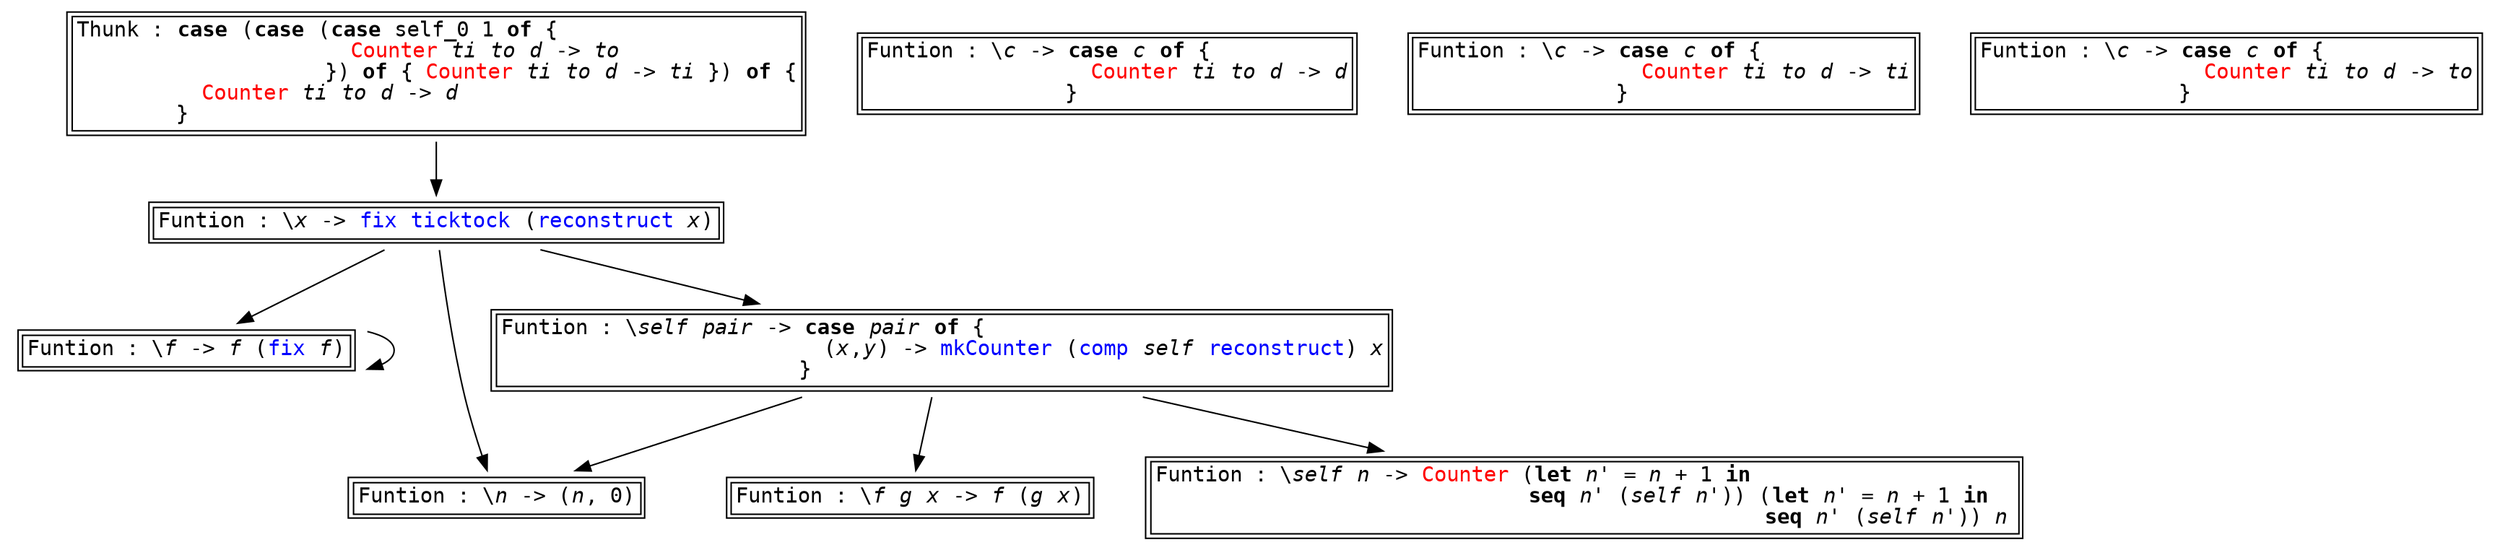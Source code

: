 digraph G {
node [ fontname=monospace, shape=plaintext ];
s0[label=<<TABLE ALIGN="LEFT"><TR><TD BALIGN="LEFT" ALIGN="LEFT">Funtion&nbsp;:&nbsp;\<I>f</I>&nbsp;<I>g</I>&nbsp;<I>x</I>&nbsp;-&gt;&nbsp;<I>f</I>&nbsp;(<I>g</I>&nbsp;<I>x</I>)<BR /></TD></TR></TABLE>>];
s0;
s1[label=<<TABLE ALIGN="LEFT"><TR><TD BALIGN="LEFT" ALIGN="LEFT">Funtion&nbsp;:&nbsp;\<I>c</I>&nbsp;-&gt;&nbsp;<B>case</B>&nbsp;<I>c</I>&nbsp;<B>of</B>&nbsp;{&nbsp;&nbsp;&nbsp;&nbsp;&nbsp;&nbsp;&nbsp;&nbsp;&nbsp;&nbsp;&nbsp;<BR />&nbsp;&nbsp;&nbsp;&nbsp;&nbsp;&nbsp;&nbsp;&nbsp;&nbsp;&nbsp;&nbsp;&nbsp;&nbsp;&nbsp;&nbsp;&nbsp;&nbsp;&nbsp;<FONT COLOR="red">Counter</FONT>&nbsp;<I>ti</I>&nbsp;<I>to</I>&nbsp;<I>d</I>&nbsp;-&gt;&nbsp;<I>d</I><BR />&nbsp;&nbsp;&nbsp;&nbsp;&nbsp;&nbsp;&nbsp;&nbsp;&nbsp;&nbsp;&nbsp;&nbsp;&nbsp;&nbsp;&nbsp;&nbsp;}&nbsp;&nbsp;&nbsp;&nbsp;&nbsp;&nbsp;&nbsp;&nbsp;&nbsp;&nbsp;&nbsp;&nbsp;&nbsp;&nbsp;&nbsp;&nbsp;&nbsp;&nbsp;&nbsp;&nbsp;&nbsp;<BR /></TD></TR></TABLE>>];
s1;
s2[label=<<TABLE ALIGN="LEFT"><TR><TD BALIGN="LEFT" ALIGN="LEFT">Funtion&nbsp;:&nbsp;\<I>f</I>&nbsp;-&gt;&nbsp;<I>f</I>&nbsp;(<FONT COLOR="blue">fix</FONT>&nbsp;<I>f</I>)<BR /></TD></TR></TABLE>>];
s2 -> s2;
s3[label=<<TABLE ALIGN="LEFT"><TR><TD BALIGN="LEFT" ALIGN="LEFT">Thunk&nbsp;:&nbsp;<B>case</B>&nbsp;(<B>case</B>&nbsp;(<B>case</B>&nbsp;self_0&nbsp;1&nbsp;<B>of</B>&nbsp;{&nbsp;&nbsp;&nbsp;&nbsp;&nbsp;&nbsp;&nbsp;&nbsp;&nbsp;&nbsp;&nbsp;&nbsp;&nbsp;&nbsp;&nbsp;&nbsp;&nbsp;&nbsp;&nbsp;<BR />&nbsp;&nbsp;&nbsp;&nbsp;&nbsp;&nbsp;&nbsp;&nbsp;&nbsp;&nbsp;&nbsp;&nbsp;&nbsp;&nbsp;&nbsp;&nbsp;&nbsp;&nbsp;&nbsp;&nbsp;&nbsp;&nbsp;<FONT COLOR="red">Counter</FONT>&nbsp;<I>ti</I>&nbsp;<I>to</I>&nbsp;<I>d</I>&nbsp;-&gt;&nbsp;<I>to</I>&nbsp;&nbsp;&nbsp;&nbsp;&nbsp;&nbsp;&nbsp;&nbsp;&nbsp;&nbsp;&nbsp;&nbsp;&nbsp;&nbsp;<BR />&nbsp;&nbsp;&nbsp;&nbsp;&nbsp;&nbsp;&nbsp;&nbsp;&nbsp;&nbsp;&nbsp;&nbsp;&nbsp;&nbsp;&nbsp;&nbsp;&nbsp;&nbsp;&nbsp;&nbsp;})&nbsp;<B>of</B>&nbsp;{&nbsp;<FONT COLOR="red">Counter</FONT>&nbsp;<I>ti</I>&nbsp;<I>to</I>&nbsp;<I>d</I>&nbsp;-&gt;&nbsp;<I>ti</I>&nbsp;})&nbsp;<B>of</B>&nbsp;{<BR />&nbsp;&nbsp;&nbsp;&nbsp;&nbsp;&nbsp;&nbsp;&nbsp;&nbsp;&nbsp;<FONT COLOR="red">Counter</FONT>&nbsp;<I>ti</I>&nbsp;<I>to</I>&nbsp;<I>d</I>&nbsp;-&gt;&nbsp;<I>d</I>&nbsp;&nbsp;&nbsp;&nbsp;&nbsp;&nbsp;&nbsp;&nbsp;&nbsp;&nbsp;&nbsp;&nbsp;&nbsp;&nbsp;&nbsp;&nbsp;&nbsp;&nbsp;&nbsp;&nbsp;&nbsp;&nbsp;&nbsp;&nbsp;&nbsp;&nbsp;&nbsp;<BR />&nbsp;&nbsp;&nbsp;&nbsp;&nbsp;&nbsp;&nbsp;&nbsp;}&nbsp;&nbsp;&nbsp;&nbsp;&nbsp;&nbsp;&nbsp;&nbsp;&nbsp;&nbsp;&nbsp;&nbsp;&nbsp;&nbsp;&nbsp;&nbsp;&nbsp;&nbsp;&nbsp;&nbsp;&nbsp;&nbsp;&nbsp;&nbsp;&nbsp;&nbsp;&nbsp;&nbsp;&nbsp;&nbsp;&nbsp;&nbsp;&nbsp;&nbsp;&nbsp;&nbsp;&nbsp;&nbsp;&nbsp;&nbsp;&nbsp;&nbsp;&nbsp;&nbsp;&nbsp;&nbsp;&nbsp;&nbsp;<BR /></TD></TR></TABLE>>];
s3 -> s9;
s4[label=<<TABLE ALIGN="LEFT"><TR><TD BALIGN="LEFT" ALIGN="LEFT">Funtion&nbsp;:&nbsp;\<I>self</I>&nbsp;<I>n</I>&nbsp;-&gt;&nbsp;<FONT COLOR="red">Counter</FONT>&nbsp;(<B>let</B>&nbsp;<I>n'</I>&nbsp;=&nbsp;<I>n</I>&nbsp;+&nbsp;1&nbsp;<B>in</B>&nbsp;&nbsp;&nbsp;&nbsp;&nbsp;&nbsp;&nbsp;&nbsp;&nbsp;&nbsp;&nbsp;&nbsp;&nbsp;&nbsp;&nbsp;&nbsp;&nbsp;&nbsp;&nbsp;&nbsp;&nbsp;<BR />&nbsp;&nbsp;&nbsp;&nbsp;&nbsp;&nbsp;&nbsp;&nbsp;&nbsp;&nbsp;&nbsp;&nbsp;&nbsp;&nbsp;&nbsp;&nbsp;&nbsp;&nbsp;&nbsp;&nbsp;&nbsp;&nbsp;&nbsp;&nbsp;&nbsp;&nbsp;&nbsp;&nbsp;&nbsp;&nbsp;<B>seq</B>&nbsp;<I>n'</I>&nbsp;(<I>self</I>&nbsp;<I>n'</I>))&nbsp;(<B>let</B>&nbsp;<I>n'</I>&nbsp;=&nbsp;<I>n</I>&nbsp;+&nbsp;1&nbsp;<B>in</B>&nbsp;&nbsp;<BR />&nbsp;&nbsp;&nbsp;&nbsp;&nbsp;&nbsp;&nbsp;&nbsp;&nbsp;&nbsp;&nbsp;&nbsp;&nbsp;&nbsp;&nbsp;&nbsp;&nbsp;&nbsp;&nbsp;&nbsp;&nbsp;&nbsp;&nbsp;&nbsp;&nbsp;&nbsp;&nbsp;&nbsp;&nbsp;&nbsp;&nbsp;&nbsp;&nbsp;&nbsp;&nbsp;&nbsp;&nbsp;&nbsp;&nbsp;&nbsp;&nbsp;&nbsp;&nbsp;&nbsp;&nbsp;&nbsp;&nbsp;&nbsp;&nbsp;<B>seq</B>&nbsp;<I>n'</I>&nbsp;(<I>self</I>&nbsp;<I>n'</I>))&nbsp;<I>n</I><BR /></TD></TR></TABLE>>];
s4;
s5[label=<<TABLE ALIGN="LEFT"><TR><TD BALIGN="LEFT" ALIGN="LEFT">Funtion&nbsp;:&nbsp;\<I>n</I>&nbsp;-&gt;&nbsp;(<I>n</I>,&nbsp;0)<BR /></TD></TR></TABLE>>];
s5;
s6[label=<<TABLE ALIGN="LEFT"><TR><TD BALIGN="LEFT" ALIGN="LEFT">Funtion&nbsp;:&nbsp;\<I>c</I>&nbsp;-&gt;&nbsp;<B>case</B>&nbsp;<I>c</I>&nbsp;<B>of</B>&nbsp;{&nbsp;&nbsp;&nbsp;&nbsp;&nbsp;&nbsp;&nbsp;&nbsp;&nbsp;&nbsp;&nbsp;&nbsp;<BR />&nbsp;&nbsp;&nbsp;&nbsp;&nbsp;&nbsp;&nbsp;&nbsp;&nbsp;&nbsp;&nbsp;&nbsp;&nbsp;&nbsp;&nbsp;&nbsp;&nbsp;&nbsp;<FONT COLOR="red">Counter</FONT>&nbsp;<I>ti</I>&nbsp;<I>to</I>&nbsp;<I>d</I>&nbsp;-&gt;&nbsp;<I>ti</I><BR />&nbsp;&nbsp;&nbsp;&nbsp;&nbsp;&nbsp;&nbsp;&nbsp;&nbsp;&nbsp;&nbsp;&nbsp;&nbsp;&nbsp;&nbsp;&nbsp;}&nbsp;&nbsp;&nbsp;&nbsp;&nbsp;&nbsp;&nbsp;&nbsp;&nbsp;&nbsp;&nbsp;&nbsp;&nbsp;&nbsp;&nbsp;&nbsp;&nbsp;&nbsp;&nbsp;&nbsp;&nbsp;&nbsp;<BR /></TD></TR></TABLE>>];
s6;
s7[label=<<TABLE ALIGN="LEFT"><TR><TD BALIGN="LEFT" ALIGN="LEFT">Funtion&nbsp;:&nbsp;\<I>self</I>&nbsp;<I>pair</I>&nbsp;-&gt;&nbsp;<B>case</B>&nbsp;<I>pair</I>&nbsp;<B>of</B>&nbsp;{&nbsp;&nbsp;&nbsp;&nbsp;&nbsp;&nbsp;&nbsp;&nbsp;&nbsp;&nbsp;&nbsp;&nbsp;&nbsp;&nbsp;&nbsp;&nbsp;&nbsp;&nbsp;&nbsp;&nbsp;&nbsp;&nbsp;&nbsp;&nbsp;&nbsp;&nbsp;&nbsp;&nbsp;&nbsp;&nbsp;&nbsp;&nbsp;<BR />&nbsp;&nbsp;&nbsp;&nbsp;&nbsp;&nbsp;&nbsp;&nbsp;&nbsp;&nbsp;&nbsp;&nbsp;&nbsp;&nbsp;&nbsp;&nbsp;&nbsp;&nbsp;&nbsp;&nbsp;&nbsp;&nbsp;&nbsp;&nbsp;&nbsp;&nbsp;(<I>x</I>,<I>y</I>)&nbsp;-&gt;&nbsp;<FONT COLOR="blue">mkCounter</FONT>&nbsp;(<FONT COLOR="blue">comp</FONT>&nbsp;<I>self</I>&nbsp;<FONT COLOR="blue">reconstruct</FONT>)&nbsp;<I>x</I><BR />&nbsp;&nbsp;&nbsp;&nbsp;&nbsp;&nbsp;&nbsp;&nbsp;&nbsp;&nbsp;&nbsp;&nbsp;&nbsp;&nbsp;&nbsp;&nbsp;&nbsp;&nbsp;&nbsp;&nbsp;&nbsp;&nbsp;&nbsp;&nbsp;}&nbsp;&nbsp;&nbsp;&nbsp;&nbsp;&nbsp;&nbsp;&nbsp;&nbsp;&nbsp;&nbsp;&nbsp;&nbsp;&nbsp;&nbsp;&nbsp;&nbsp;&nbsp;&nbsp;&nbsp;&nbsp;&nbsp;&nbsp;&nbsp;&nbsp;&nbsp;&nbsp;&nbsp;&nbsp;&nbsp;&nbsp;&nbsp;&nbsp;&nbsp;&nbsp;&nbsp;&nbsp;&nbsp;&nbsp;&nbsp;&nbsp;&nbsp;&nbsp;&nbsp;&nbsp;<BR /></TD></TR></TABLE>>];
s7 -> s0, s4, s5;
s8[label=<<TABLE ALIGN="LEFT"><TR><TD BALIGN="LEFT" ALIGN="LEFT">Funtion&nbsp;:&nbsp;\<I>c</I>&nbsp;-&gt;&nbsp;<B>case</B>&nbsp;<I>c</I>&nbsp;<B>of</B>&nbsp;{&nbsp;&nbsp;&nbsp;&nbsp;&nbsp;&nbsp;&nbsp;&nbsp;&nbsp;&nbsp;&nbsp;&nbsp;<BR />&nbsp;&nbsp;&nbsp;&nbsp;&nbsp;&nbsp;&nbsp;&nbsp;&nbsp;&nbsp;&nbsp;&nbsp;&nbsp;&nbsp;&nbsp;&nbsp;&nbsp;&nbsp;<FONT COLOR="red">Counter</FONT>&nbsp;<I>ti</I>&nbsp;<I>to</I>&nbsp;<I>d</I>&nbsp;-&gt;&nbsp;<I>to</I><BR />&nbsp;&nbsp;&nbsp;&nbsp;&nbsp;&nbsp;&nbsp;&nbsp;&nbsp;&nbsp;&nbsp;&nbsp;&nbsp;&nbsp;&nbsp;&nbsp;}&nbsp;&nbsp;&nbsp;&nbsp;&nbsp;&nbsp;&nbsp;&nbsp;&nbsp;&nbsp;&nbsp;&nbsp;&nbsp;&nbsp;&nbsp;&nbsp;&nbsp;&nbsp;&nbsp;&nbsp;&nbsp;&nbsp;<BR /></TD></TR></TABLE>>];
s8;
s9[label=<<TABLE ALIGN="LEFT"><TR><TD BALIGN="LEFT" ALIGN="LEFT">Funtion&nbsp;:&nbsp;\<I>x</I>&nbsp;-&gt;&nbsp;<FONT COLOR="blue">fix</FONT>&nbsp;<FONT COLOR="blue">ticktock</FONT>&nbsp;(<FONT COLOR="blue">reconstruct</FONT>&nbsp;<I>x</I>)<BR /></TD></TR></TABLE>>];
s9 -> s2, s5, s7;
}